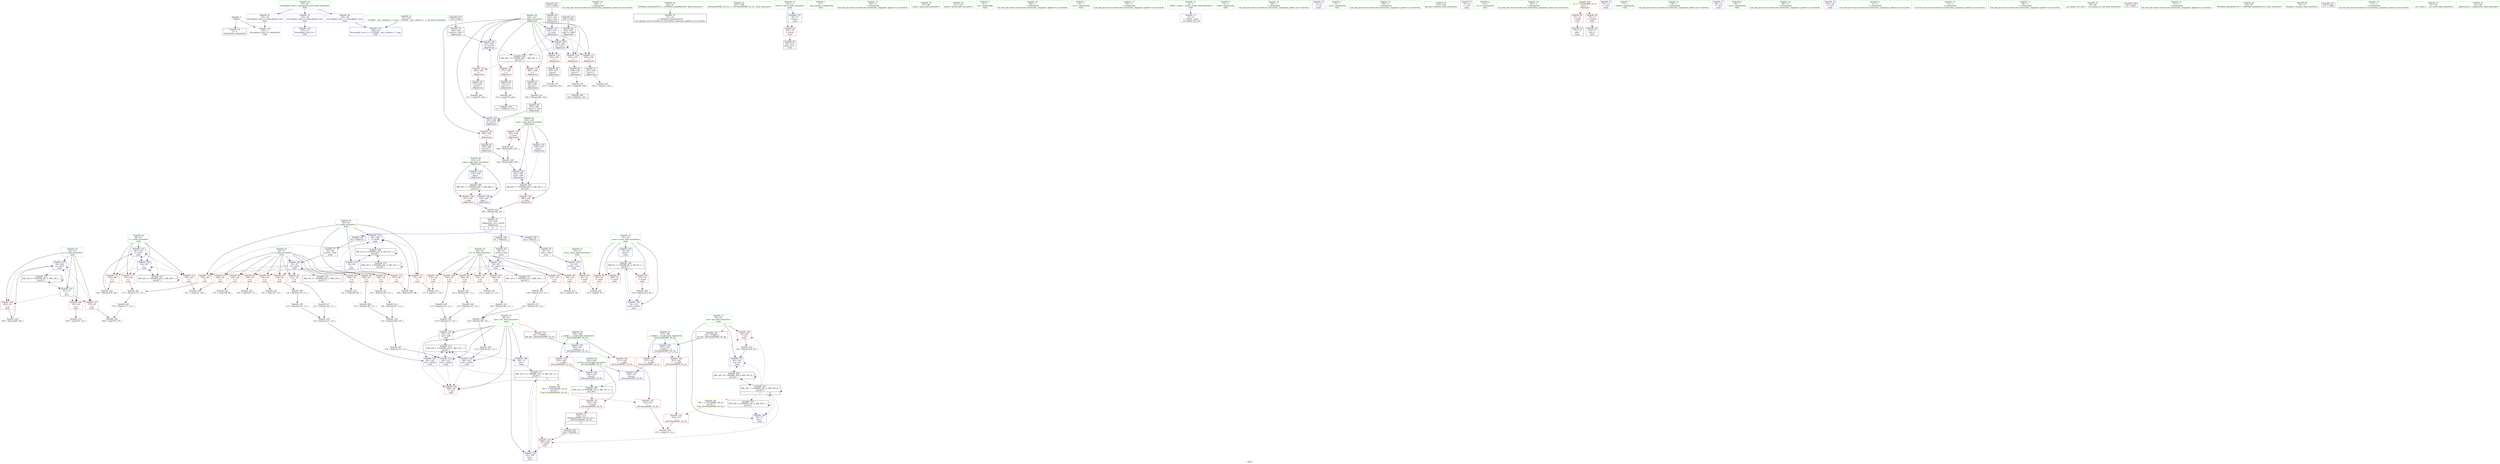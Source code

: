 digraph "SVFG" {
	label="SVFG";

	Node0x556b05687710 [shape=record,color=grey,label="{NodeID: 0\nNullPtr}"];
	Node0x556b05687710 -> Node0x556b056ad5e0[style=solid];
	Node0x556b05687710 -> Node0x556b056b2b70[style=solid];
	Node0x556b056acb30 [shape=record,color=red,label="{NodeID: 97\n166\<--56\n\<--n\nmain\n}"];
	Node0x556b056acb30 -> Node0x556b056bb480[style=solid];
	Node0x556b056aa2c0 [shape=record,color=green,label="{NodeID: 14\n238\<--1\n\<--dummyObj\nCan only get source location for instruction, argument, global var or function.}"];
	Node0x556b056cf040 [shape=record,color=black,label="{NodeID: 277\nMR_14V_12 = PHI(MR_14V_13, MR_14V_11, )\npts\{61 \}\n|{|<s4>8}}"];
	Node0x556b056cf040 -> Node0x556b056ad1b0[style=dashed];
	Node0x556b056cf040 -> Node0x556b056b1b40[style=dashed];
	Node0x556b056cf040 -> Node0x556b056b3a40[style=dashed];
	Node0x556b056cf040 -> Node0x556b056cd740[style=dashed];
	Node0x556b056cf040:s4 -> Node0x556b056d27c0[style=dashed,color=red];
	Node0x556b056ac670 [shape=record,color=red,label="{NodeID: 111\n175\<--66\n\<--i\nmain\n}"];
	Node0x556b056ac670 -> Node0x556b056b7d00[style=solid];
	Node0x556b056ab0c0 [shape=record,color=green,label="{NodeID: 28\n34\<--40\n_ZNSt8ios_base4InitD1Ev\<--_ZNSt8ios_base4InitD1Ev_field_insensitive\n}"];
	Node0x556b056ab0c0 -> Node0x556b056ad6e0[style=solid];
	Node0x556b056b8780 [shape=record,color=grey,label="{NodeID: 208\n150 = Binary(149, 111, )\n}"];
	Node0x556b056b8780 -> Node0x556b056b8a80[style=solid];
	Node0x556b056b2250 [shape=record,color=red,label="{NodeID: 125\n296\<--228\n\<--num\n_Z6getnumv\n}"];
	Node0x556b056b2250 -> Node0x556b056b8f00[style=solid];
	Node0x556b056abce0 [shape=record,color=green,label="{NodeID: 42\n197\<--198\n_ZSt3maxIiERKT_S2_S2_\<--_ZSt3maxIiERKT_S2_S2__field_insensitive\n}"];
	Node0x556b056b9c80 [shape=record,color=grey,label="{NodeID: 222\n141 = Binary(140, 111, )\n}"];
	Node0x556b056b9c80 -> Node0x556b056b9f80[style=solid];
	Node0x556b056b2e10 [shape=record,color=blue,label="{NodeID: 139\n54\<--88\ncases\<--\nmain\n}"];
	Node0x556b056b2e10 -> Node0x556b056cc840[style=dashed];
	Node0x556b056ad980 [shape=record,color=black,label="{NodeID: 56\n85\<--82\nconv\<--call2\nmain\n}"];
	Node0x556b056ad980 -> Node0x556b056b2d40[style=solid];
	Node0x556b056bb180 [shape=record,color=grey,label="{NodeID: 236\n129 = cmp(128, 113, )\n}"];
	Node0x556b056b3970 [shape=record,color=blue,label="{NodeID: 153\n66\<--193\ni\<--inc51\nmain\n}"];
	Node0x556b056b3970 -> Node0x556b056ac5a0[style=dashed];
	Node0x556b056b3970 -> Node0x556b056ac670[style=dashed];
	Node0x556b056b3970 -> Node0x556b056ac740[style=dashed];
	Node0x556b056b3970 -> Node0x556b056b3630[style=dashed];
	Node0x556b056b3970 -> Node0x556b056b3970[style=dashed];
	Node0x556b056b3970 -> Node0x556b056ce640[style=dashed];
	Node0x556b056ae4e0 [shape=record,color=black,label="{NodeID: 70\n293\<--292\nconv18\<--call17\n_Z6getnumv\n}"];
	Node0x556b056ae4e0 -> Node0x556b056b4260[style=solid];
	Node0x556b056e2a00 [shape=record,color=black,label="{NodeID: 333\n262 = PHI()\n}"];
	Node0x556b056e2a00 -> Node0x556b056ae000[style=solid];
	Node0x556b056b44d0 [shape=record,color=blue,label="{NodeID: 167\n303\<--317\nretval\<--\n_ZSt3maxIiERKT_S2_S2_\n}"];
	Node0x556b056b44d0 -> Node0x556b056c9740[style=dashed];
	Node0x556b056af0d0 [shape=record,color=red,label="{NodeID: 84\n219\<--50\n\<--retval\nmain\n}"];
	Node0x556b056af0d0 -> Node0x556b056adbf0[style=solid];
	Node0x556b056981f0 [shape=record,color=green,label="{NodeID: 1\n7\<--1\n__dso_handle\<--dummyObj\nGlob }"];
	Node0x556b056acc00 [shape=record,color=red,label="{NodeID: 98\n103\<--58\n\<--m\nmain\n}"];
	Node0x556b056acc00 -> Node0x556b056baa00[style=solid];
	Node0x556b056aa3c0 [shape=record,color=green,label="{NodeID: 15\n243\<--1\n\<--dummyObj\nCan only get source location for instruction, argument, global var or function.}"];
	Node0x556b056ac740 [shape=record,color=red,label="{NodeID: 112\n192\<--66\n\<--i\nmain\n}"];
	Node0x556b056ac740 -> Node0x556b056b9380[style=solid];
	Node0x556b056ab1c0 [shape=record,color=green,label="{NodeID: 29\n47\<--48\nmain\<--main_field_insensitive\n}"];
	Node0x556b056b8900 [shape=record,color=grey,label="{NodeID: 209\n188 = Binary(187, 88, )\n}"];
	Node0x556b056b8900 -> Node0x556b056b38a0[style=solid];
	Node0x556b056b2320 [shape=record,color=red,label="{NodeID: 126\n297\<--230\n\<--sign\n_Z6getnumv\n}"];
	Node0x556b056b2320 -> Node0x556b056b8f00[style=solid];
	Node0x556b056abde0 [shape=record,color=green,label="{NodeID: 43\n212\<--213\nprintf\<--printf_field_insensitive\n}"];
	Node0x556b056b9e00 [shape=record,color=grey,label="{NodeID: 223\n282 = Binary(281, 243, )\n}"];
	Node0x556b056b9e00 -> Node0x556b056ae340[style=solid];
	Node0x556b056b2ee0 [shape=record,color=blue,label="{NodeID: 140\n56\<--95\nn\<--conv4\nmain\n}"];
	Node0x556b056b2ee0 -> Node0x556b056af4e0[style=dashed];
	Node0x556b056b2ee0 -> Node0x556b056af5b0[style=dashed];
	Node0x556b056b2ee0 -> Node0x556b056af680[style=dashed];
	Node0x556b056b2ee0 -> Node0x556b056af750[style=dashed];
	Node0x556b056b2ee0 -> Node0x556b056af820[style=dashed];
	Node0x556b056b2ee0 -> Node0x556b056af8f0[style=dashed];
	Node0x556b056b2ee0 -> Node0x556b056af9c0[style=dashed];
	Node0x556b056b2ee0 -> Node0x556b056aca60[style=dashed];
	Node0x556b056b2ee0 -> Node0x556b056acb30[style=dashed];
	Node0x556b056b2ee0 -> Node0x556b056ccd40[style=dashed];
	Node0x556b056ada50 [shape=record,color=black,label="{NodeID: 57\n95\<--94\nconv4\<--call3\nmain\n}"];
	Node0x556b056ada50 -> Node0x556b056b2ee0[style=solid];
	Node0x556b056bb300 [shape=record,color=grey,label="{NodeID: 237\n255 = cmp(254, 256, )\n}"];
	Node0x556b056b3a40 [shape=record,color=blue,label="{NodeID: 154\n60\<--199\nans\<--\nmain\n}"];
	Node0x556b056b3a40 -> Node0x556b056cf040[style=dashed];
	Node0x556b056ae5b0 [shape=record,color=black,label="{NodeID: 71\n225\<--298\n_Z6getnumv_ret\<--mul20\n_Z6getnumv\n|{<s0>5|<s1>6|<s2>7}}"];
	Node0x556b056ae5b0:s0 -> Node0x556b056e2520[style=solid,color=blue];
	Node0x556b056ae5b0:s1 -> Node0x556b056e23e0[style=solid,color=blue];
	Node0x556b056ae5b0:s2 -> Node0x556b056e21b0[style=solid,color=blue];
	Node0x556b056b45a0 [shape=record,color=blue,label="{NodeID: 168\n303\<--320\nretval\<--\n_ZSt3maxIiERKT_S2_S2_\n}"];
	Node0x556b056b45a0 -> Node0x556b056c9740[style=dashed];
	Node0x556b056af1a0 [shape=record,color=red,label="{NodeID: 85\n91\<--52\n\<--tests\nmain\n}"];
	Node0x556b056af1a0 -> Node0x556b056bad00[style=solid];
	Node0x556b05698280 [shape=record,color=green,label="{NodeID: 2\n8\<--1\n.str\<--dummyObj\nGlob }"];
	Node0x556b056accd0 [shape=record,color=red,label="{NodeID: 99\n109\<--58\n\<--m\nmain\n}"];
	Node0x556b056accd0 -> Node0x556b056b8000[style=solid];
	Node0x556b056aa4c0 [shape=record,color=green,label="{NodeID: 16\n248\<--1\n\<--dummyObj\nCan only get source location for instruction, argument, global var or function.}"];
	Node0x556b056ac810 [shape=record,color=red,label="{NodeID: 113\n171\<--68\n\<--j\nmain\n}"];
	Node0x556b056ac810 -> Node0x556b056bae80[style=solid];
	Node0x556b056ab2c0 [shape=record,color=green,label="{NodeID: 30\n50\<--51\nretval\<--retval_field_insensitive\nmain\n}"];
	Node0x556b056ab2c0 -> Node0x556b056af0d0[style=solid];
	Node0x556b056ab2c0 -> Node0x556b056b2c70[style=solid];
	Node0x556b056b8a80 [shape=record,color=grey,label="{NodeID: 210\n151 = Binary(148, 150, )\n}"];
	Node0x556b056b8a80 -> Node0x556b056b8600[style=solid];
	Node0x556b056b23f0 [shape=record,color=red,label="{NodeID: 127\n323\<--303\n\<--retval\n_ZSt3maxIiERKT_S2_S2_\n}"];
	Node0x556b056b23f0 -> Node0x556b056ae680[style=solid];
	Node0x556b056abee0 [shape=record,color=green,label="{NodeID: 44\n226\<--227\nc\<--c_field_insensitive\n_Z6getnumv\n}"];
	Node0x556b056abee0 -> Node0x556b056b1bd0[style=solid];
	Node0x556b056abee0 -> Node0x556b056b1ca0[style=solid];
	Node0x556b056abee0 -> Node0x556b056b1d70[style=solid];
	Node0x556b056abee0 -> Node0x556b056b1e40[style=solid];
	Node0x556b056abee0 -> Node0x556b056b1f10[style=solid];
	Node0x556b056abee0 -> Node0x556b056b1fe0[style=solid];
	Node0x556b056abee0 -> Node0x556b056b20b0[style=solid];
	Node0x556b056abee0 -> Node0x556b056b3cb0[style=solid];
	Node0x556b056abee0 -> Node0x556b056b3f20[style=solid];
	Node0x556b056abee0 -> Node0x556b056b40c0[style=solid];
	Node0x556b056abee0 -> Node0x556b056b4260[style=solid];
	Node0x556b056b9f80 [shape=record,color=grey,label="{NodeID: 224\n142 = Binary(139, 141, )\n}"];
	Node0x556b056b9f80 -> Node0x556b056ba100[style=solid];
	Node0x556b056b2fb0 [shape=record,color=blue,label="{NodeID: 141\n58\<--98\nm\<--conv6\nmain\n}"];
	Node0x556b056b2fb0 -> Node0x556b056acc00[style=dashed];
	Node0x556b056b2fb0 -> Node0x556b056accd0[style=dashed];
	Node0x556b056b2fb0 -> Node0x556b056acda0[style=dashed];
	Node0x556b056b2fb0 -> Node0x556b056ace70[style=dashed];
	Node0x556b056b2fb0 -> Node0x556b056acf40[style=dashed];
	Node0x556b056b2fb0 -> Node0x556b056ad010[style=dashed];
	Node0x556b056b2fb0 -> Node0x556b056ad0e0[style=dashed];
	Node0x556b056b2fb0 -> Node0x556b056cd240[style=dashed];
	Node0x556b056adb20 [shape=record,color=black,label="{NodeID: 58\n98\<--97\nconv6\<--call5\nmain\n}"];
	Node0x556b056adb20 -> Node0x556b056b2fb0[style=solid];
	Node0x556b056bb480 [shape=record,color=grey,label="{NodeID: 238\n167 = cmp(165, 166, )\n}"];
	Node0x556b056b3b10 [shape=record,color=blue,label="{NodeID: 155\n62\<--203\na\<--inc55\nmain\n}"];
	Node0x556b056b3b10 -> Node0x556b056ac260[style=dashed];
	Node0x556b056b3b10 -> Node0x556b056ac330[style=dashed];
	Node0x556b056b3b10 -> Node0x556b056ac400[style=dashed];
	Node0x556b056b3b10 -> Node0x556b056b3b10[style=dashed];
	Node0x556b056b3b10 -> Node0x556b056cdc40[style=dashed];
	Node0x556b056ae680 [shape=record,color=black,label="{NodeID: 72\n300\<--323\n_ZSt3maxIiERKT_S2_S2__ret\<--\n_ZSt3maxIiERKT_S2_S2_\n|{<s0>8}}"];
	Node0x556b056ae680:s0 -> Node0x556b056e2650[style=solid,color=blue];
	Node0x556b056af270 [shape=record,color=red,label="{NodeID: 86\n90\<--54\n\<--cases\nmain\n}"];
	Node0x556b056af270 -> Node0x556b056bad00[style=solid];
	Node0x556b05698310 [shape=record,color=green,label="{NodeID: 3\n10\<--1\n.str.1\<--dummyObj\nGlob }"];
	Node0x556b056cb940 [shape=record,color=black,label="{NodeID: 266\nMR_28V_3 = PHI(MR_28V_5, MR_28V_2, )\npts\{231 \}\n}"];
	Node0x556b056cb940 -> Node0x556b056b2320[style=dashed];
	Node0x556b056cb940 -> Node0x556b056b3e50[style=dashed];
	Node0x556b056cb940 -> Node0x556b056cb940[style=dashed];
	Node0x556b056acda0 [shape=record,color=red,label="{NodeID: 100\n114\<--58\n\<--m\nmain\n}"];
	Node0x556b056acda0 -> Node0x556b056b9980[style=solid];
	Node0x556b056aa5c0 [shape=record,color=green,label="{NodeID: 17\n251\<--1\n\<--dummyObj\nCan only get source location for instruction, argument, global var or function.}"];
	Node0x556b056ac8e0 [shape=record,color=red,label="{NodeID: 114\n176\<--68\n\<--j\nmain\n}"];
	Node0x556b056ac8e0 -> Node0x556b056b7d00[style=solid];
	Node0x556b056ab390 [shape=record,color=green,label="{NodeID: 31\n52\<--53\ntests\<--tests_field_insensitive\nmain\n}"];
	Node0x556b056ab390 -> Node0x556b056af1a0[style=solid];
	Node0x556b056ab390 -> Node0x556b056b2d40[style=solid];
	Node0x556b056b8c00 [shape=record,color=grey,label="{NodeID: 211\n147 = Binary(146, 111, )\n}"];
	Node0x556b056b8c00 -> Node0x556b056b8d80[style=solid];
	Node0x556b056b24c0 [shape=record,color=red,label="{NodeID: 128\n311\<--305\n\<--__a.addr\n_ZSt3maxIiERKT_S2_S2_\n}"];
	Node0x556b056b24c0 -> Node0x556b056b2800[style=solid];
	Node0x556b056abfb0 [shape=record,color=green,label="{NodeID: 45\n228\<--229\nnum\<--num_field_insensitive\n_Z6getnumv\n}"];
	Node0x556b056abfb0 -> Node0x556b056b2180[style=solid];
	Node0x556b056abfb0 -> Node0x556b056b2250[style=solid];
	Node0x556b056abfb0 -> Node0x556b056b3ff0[style=solid];
	Node0x556b056abfb0 -> Node0x556b056b4190[style=solid];
	Node0x556b056ba100 [shape=record,color=grey,label="{NodeID: 225\n143 = Binary(142, 113, )\n}"];
	Node0x556b056ba100 -> Node0x556b056b3220[style=solid];
	Node0x556b056b3080 [shape=record,color=blue,label="{NodeID: 142\n60\<--116\nans\<--add\nmain\n}"];
	Node0x556b056b3080 -> Node0x556b056ad1b0[style=dashed];
	Node0x556b056b3080 -> Node0x556b056cd740[style=dashed];
	Node0x556b056adbf0 [shape=record,color=black,label="{NodeID: 59\n49\<--219\nmain_ret\<--\nmain\n}"];
	Node0x556b056bb600 [shape=record,color=grey,label="{NodeID: 239\n247 = cmp(246, 248, )\n}"];
	Node0x556b056bb600 -> Node0x556b053debb0[style=solid];
	Node0x556b056b3be0 [shape=record,color=blue,label="{NodeID: 156\n54\<--216\ncases\<--inc61\nmain\n}"];
	Node0x556b056b3be0 -> Node0x556b056cc840[style=dashed];
	Node0x556b056ae750 [shape=record,color=purple,label="{NodeID: 73\n31\<--4\n\<--_ZStL8__ioinit\n__cxx_global_var_init\n}"];
	Node0x556b056af340 [shape=record,color=red,label="{NodeID: 87\n208\<--54\n\<--cases\nmain\n}"];
	Node0x556b056983a0 [shape=record,color=green,label="{NodeID: 4\n12\<--1\nstdin\<--dummyObj\nGlob }"];
	Node0x556b056ace70 [shape=record,color=red,label="{NodeID: 101\n131\<--58\n\<--m\nmain\n}"];
	Node0x556b056ace70 -> Node0x556b056bb780[style=solid];
	Node0x556b056aa6c0 [shape=record,color=green,label="{NodeID: 18\n256\<--1\n\<--dummyObj\nCan only get source location for instruction, argument, global var or function.}"];
	Node0x556b053debb0 [shape=record,color=black,label="{NodeID: 198\n250 = PHI(251, 247, )\n}"];
	Node0x556b056b1ab0 [shape=record,color=red,label="{NodeID: 115\n187\<--68\n\<--j\nmain\n}"];
	Node0x556b056b1ab0 -> Node0x556b056b8900[style=solid];
	Node0x556b056ab460 [shape=record,color=green,label="{NodeID: 32\n54\<--55\ncases\<--cases_field_insensitive\nmain\n}"];
	Node0x556b056ab460 -> Node0x556b056af270[style=solid];
	Node0x556b056ab460 -> Node0x556b056af340[style=solid];
	Node0x556b056ab460 -> Node0x556b056af410[style=solid];
	Node0x556b056ab460 -> Node0x556b056b2e10[style=solid];
	Node0x556b056ab460 -> Node0x556b056b3be0[style=solid];
	Node0x556b056b8d80 [shape=record,color=grey,label="{NodeID: 212\n148 = Binary(147, 113, )\n}"];
	Node0x556b056b8d80 -> Node0x556b056b8a80[style=solid];
	Node0x556b056b2590 [shape=record,color=red,label="{NodeID: 129\n320\<--305\n\<--__a.addr\n_ZSt3maxIiERKT_S2_S2_\n}"];
	Node0x556b056b2590 -> Node0x556b056b45a0[style=solid];
	Node0x556b056ac080 [shape=record,color=green,label="{NodeID: 46\n230\<--231\nsign\<--sign_field_insensitive\n_Z6getnumv\n}"];
	Node0x556b056ac080 -> Node0x556b056b2320[style=solid];
	Node0x556b056ac080 -> Node0x556b056b3d80[style=solid];
	Node0x556b056ac080 -> Node0x556b056b3e50[style=solid];
	Node0x556b056ba280 [shape=record,color=grey,label="{NodeID: 226\n203 = Binary(202, 88, )\n}"];
	Node0x556b056ba280 -> Node0x556b056b3b10[style=solid];
	Node0x556b056b3150 [shape=record,color=blue,label="{NodeID: 143\n60\<--124\nans\<--add14\nmain\n}"];
	Node0x556b056b3150 -> Node0x556b056ad1b0[style=dashed];
	Node0x556b056b3150 -> Node0x556b056cd740[style=dashed];
	Node0x556b056adcc0 [shape=record,color=black,label="{NodeID: 60\n235\<--232\nconv\<--call\n_Z6getnumv\n}"];
	Node0x556b056adcc0 -> Node0x556b056b3cb0[style=solid];
	Node0x556b056e14c0 [shape=record,color=black,label="{NodeID: 323\n292 = PHI()\n}"];
	Node0x556b056e14c0 -> Node0x556b056ae4e0[style=solid];
	Node0x556b056bb780 [shape=record,color=grey,label="{NodeID: 240\n132 = cmp(131, 113, )\n}"];
	Node0x556b056b3cb0 [shape=record,color=blue,label="{NodeID: 157\n226\<--235\nc\<--conv\n_Z6getnumv\n}"];
	Node0x556b056b3cb0 -> Node0x556b056b1bd0[style=dashed];
	Node0x556b056b3cb0 -> Node0x556b056b1ca0[style=dashed];
	Node0x556b056b3cb0 -> Node0x556b056b1d70[style=dashed];
	Node0x556b056b3cb0 -> Node0x556b056b3f20[style=dashed];
	Node0x556b056b3cb0 -> Node0x556b056ca950[style=dashed];
	Node0x556b056ae820 [shape=record,color=purple,label="{NodeID: 74\n73\<--8\n\<--.str\nmain\n}"];
	Node0x556b056af410 [shape=record,color=red,label="{NodeID: 88\n215\<--54\n\<--cases\nmain\n}"];
	Node0x556b056af410 -> Node0x556b056b7b80[style=solid];
	Node0x556b056987d0 [shape=record,color=green,label="{NodeID: 5\n13\<--1\n.str.2\<--dummyObj\nGlob }"];
	Node0x556b056cc340 [shape=record,color=black,label="{NodeID: 268\nMR_18V_10 = PHI(MR_18V_9, MR_18V_8, )\npts\{65 \}\n}"];
	Node0x556b056cc340 -> Node0x556b056ac4d0[style=dashed];
	Node0x556b056cc340 -> Node0x556b056b37d0[style=dashed];
	Node0x556b056cc340 -> Node0x556b056c5640[style=dashed];
	Node0x556b056cc340 -> Node0x556b056cc340[style=dashed];
	Node0x556b056acf40 [shape=record,color=red,label="{NodeID: 102\n137\<--58\n\<--m\nmain\n}"];
	Node0x556b056acf40 -> Node0x556b056b9080[style=solid];
	Node0x556b056aa7c0 [shape=record,color=green,label="{NodeID: 19\n259\<--1\n\<--dummyObj\nCan only get source location for instruction, argument, global var or function.}"];
	Node0x556b056b0940 [shape=record,color=black,label="{NodeID: 199\n277 = PHI(278, 275, )\n}"];
	Node0x556b056b1b40 [shape=record,color=red,label="{NodeID: 116\n199\<--196\n\<--call53\nmain\n}"];
	Node0x556b056b1b40 -> Node0x556b056b3a40[style=solid];
	Node0x556b056ab530 [shape=record,color=green,label="{NodeID: 33\n56\<--57\nn\<--n_field_insensitive\nmain\n}"];
	Node0x556b056ab530 -> Node0x556b056af4e0[style=solid];
	Node0x556b056ab530 -> Node0x556b056af5b0[style=solid];
	Node0x556b056ab530 -> Node0x556b056af680[style=solid];
	Node0x556b056ab530 -> Node0x556b056af750[style=solid];
	Node0x556b056ab530 -> Node0x556b056af820[style=solid];
	Node0x556b056ab530 -> Node0x556b056af8f0[style=solid];
	Node0x556b056ab530 -> Node0x556b056af9c0[style=solid];
	Node0x556b056ab530 -> Node0x556b056aca60[style=solid];
	Node0x556b056ab530 -> Node0x556b056acb30[style=solid];
	Node0x556b056ab530 -> Node0x556b056b2ee0[style=solid];
	Node0x556b056b8f00 [shape=record,color=grey,label="{NodeID: 213\n298 = Binary(296, 297, )\n}"];
	Node0x556b056b8f00 -> Node0x556b056ae5b0[style=solid];
	Node0x556b056b2660 [shape=record,color=red,label="{NodeID: 130\n313\<--307\n\<--__b.addr\n_ZSt3maxIiERKT_S2_S2_\n}"];
	Node0x556b056b2660 -> Node0x556b056b28d0[style=solid];
	Node0x556b056ac150 [shape=record,color=green,label="{NodeID: 47\n233\<--234\ngetchar\<--getchar_field_insensitive\n}"];
	Node0x556b056ba400 [shape=record,color=grey,label="{NodeID: 227\n286 = Binary(285, 287, )\n}"];
	Node0x556b056ba400 -> Node0x556b056ba580[style=solid];
	Node0x556b056b3220 [shape=record,color=blue,label="{NodeID: 144\n60\<--143\nans\<--mul26\nmain\n}"];
	Node0x556b056b3220 -> Node0x556b056ad1b0[style=dashed];
	Node0x556b056b3220 -> Node0x556b056cd740[style=dashed];
	Node0x556b056add90 [shape=record,color=black,label="{NodeID: 61\n241\<--240\nconv1\<--\n_Z6getnumv\n}"];
	Node0x556b056add90 -> Node0x556b056ba700[style=solid];
	Node0x556b056e1620 [shape=record,color=black,label="{NodeID: 324\n301 = PHI(60, )\n0th arg _ZSt3maxIiERKT_S2_S2_ }"];
	Node0x556b056e1620 -> Node0x556b056b4330[style=solid];
	Node0x556b056bb900 [shape=record,color=grey,label="{NodeID: 241\n135 = cmp(134, 113, )\n}"];
	Node0x556b056b3d80 [shape=record,color=blue,label="{NodeID: 158\n230\<--238\nsign\<--\n_Z6getnumv\n}"];
	Node0x556b056b3d80 -> Node0x556b056cb940[style=dashed];
	Node0x556b056ae8f0 [shape=record,color=purple,label="{NodeID: 75\n74\<--10\n\<--.str.1\nmain\n}"];
	Node0x556b056af4e0 [shape=record,color=red,label="{NodeID: 89\n100\<--56\n\<--n\nmain\n}"];
	Node0x556b056af4e0 -> Node0x556b056bab80[style=solid];
	Node0x556b05698860 [shape=record,color=green,label="{NodeID: 6\n15\<--1\n.str.3\<--dummyObj\nGlob }"];
	Node0x556b056cc840 [shape=record,color=black,label="{NodeID: 269\nMR_8V_3 = PHI(MR_8V_4, MR_8V_2, )\npts\{55 \}\n}"];
	Node0x556b056cc840 -> Node0x556b056af270[style=dashed];
	Node0x556b056cc840 -> Node0x556b056af340[style=dashed];
	Node0x556b056cc840 -> Node0x556b056af410[style=dashed];
	Node0x556b056cc840 -> Node0x556b056b3be0[style=dashed];
	Node0x556b056ad010 [shape=record,color=red,label="{NodeID: 103\n140\<--58\n\<--m\nmain\n}"];
	Node0x556b056ad010 -> Node0x556b056b9c80[style=solid];
	Node0x556b056aa8c0 [shape=record,color=green,label="{NodeID: 20\n267\<--1\n\<--dummyObj\nCan only get source location for instruction, argument, global var or function.}"];
	Node0x556b056d0e40 [shape=record,color=yellow,style=double,label="{NodeID: 283\n2V_1 = ENCHI(MR_2V_0)\npts\{1 \}\nFun[main]}"];
	Node0x556b056d0e40 -> Node0x556b056aef30[style=dashed];
	Node0x556b056d0e40 -> Node0x556b056af000[style=dashed];
	Node0x556b056b7b80 [shape=record,color=grey,label="{NodeID: 200\n216 = Binary(215, 88, )\n}"];
	Node0x556b056b7b80 -> Node0x556b056b3be0[style=solid];
	Node0x556b056b1bd0 [shape=record,color=red,label="{NodeID: 117\n240\<--226\n\<--c\n_Z6getnumv\n}"];
	Node0x556b056b1bd0 -> Node0x556b056add90[style=solid];
	Node0x556b056ab600 [shape=record,color=green,label="{NodeID: 34\n58\<--59\nm\<--m_field_insensitive\nmain\n}"];
	Node0x556b056ab600 -> Node0x556b056acc00[style=solid];
	Node0x556b056ab600 -> Node0x556b056accd0[style=solid];
	Node0x556b056ab600 -> Node0x556b056acda0[style=solid];
	Node0x556b056ab600 -> Node0x556b056ace70[style=solid];
	Node0x556b056ab600 -> Node0x556b056acf40[style=solid];
	Node0x556b056ab600 -> Node0x556b056ad010[style=solid];
	Node0x556b056ab600 -> Node0x556b056ad0e0[style=solid];
	Node0x556b056ab600 -> Node0x556b056b2fb0[style=solid];
	Node0x556b056d24f0 [shape=record,color=yellow,style=double,label="{NodeID: 297\n18V_1 = ENCHI(MR_18V_0)\npts\{65 \}\nFun[_ZSt3maxIiERKT_S2_S2_]}"];
	Node0x556b056d24f0 -> Node0x556b056b28d0[style=dashed];
	Node0x556b056b9080 [shape=record,color=grey,label="{NodeID: 214\n138 = Binary(137, 111, )\n}"];
	Node0x556b056b9080 -> Node0x556b056b9200[style=solid];
	Node0x556b056b2730 [shape=record,color=red,label="{NodeID: 131\n317\<--307\n\<--__b.addr\n_ZSt3maxIiERKT_S2_S2_\n}"];
	Node0x556b056b2730 -> Node0x556b056b44d0[style=solid];
	Node0x556b056ad270 [shape=record,color=green,label="{NodeID: 48\n303\<--304\nretval\<--retval_field_insensitive\n_ZSt3maxIiERKT_S2_S2_\n}"];
	Node0x556b056ad270 -> Node0x556b056b23f0[style=solid];
	Node0x556b056ad270 -> Node0x556b056b44d0[style=solid];
	Node0x556b056ad270 -> Node0x556b056b45a0[style=solid];
	Node0x556b056ba580 [shape=record,color=grey,label="{NodeID: 228\n290 = Binary(286, 289, )\n}"];
	Node0x556b056ba580 -> Node0x556b056b4190[style=solid];
	Node0x556b056b32f0 [shape=record,color=blue,label="{NodeID: 145\n60\<--152\nans\<--mul32\nmain\n}"];
	Node0x556b056b32f0 -> Node0x556b056ad1b0[style=dashed];
	Node0x556b056b32f0 -> Node0x556b056cd740[style=dashed];
	Node0x556b056ade60 [shape=record,color=black,label="{NodeID: 62\n246\<--245\nconv2\<--\n_Z6getnumv\n}"];
	Node0x556b056ade60 -> Node0x556b056bb600[style=solid];
	Node0x556b056e17b0 [shape=record,color=black,label="{NodeID: 325\n302 = PHI(64, )\n1st arg _ZSt3maxIiERKT_S2_S2_ }"];
	Node0x556b056e17b0 -> Node0x556b056b4400[style=solid];
	Node0x556b056bba80 [shape=record,color=grey,label="{NodeID: 242\n180 = cmp(178, 179, )\n}"];
	Node0x556b056b3e50 [shape=record,color=blue,label="{NodeID: 159\n230\<--259\nsign\<--\n_Z6getnumv\n}"];
	Node0x556b056b3e50 -> Node0x556b056cb940[style=dashed];
	Node0x556b056ae9c0 [shape=record,color=purple,label="{NodeID: 76\n79\<--13\n\<--.str.2\nmain\n}"];
	Node0x556b056af5b0 [shape=record,color=red,label="{NodeID: 90\n106\<--56\n\<--n\nmain\n}"];
	Node0x556b056af5b0 -> Node0x556b056bbc00[style=solid];
	Node0x556b056988f0 [shape=record,color=green,label="{NodeID: 7\n17\<--1\nstdout\<--dummyObj\nGlob }"];
	Node0x556b056ccd40 [shape=record,color=black,label="{NodeID: 270\nMR_10V_2 = PHI(MR_10V_3, MR_10V_1, )\npts\{57 \}\n}"];
	Node0x556b056ccd40 -> Node0x556b056b2ee0[style=dashed];
	Node0x556b056ad0e0 [shape=record,color=red,label="{NodeID: 104\n172\<--58\n\<--m\nmain\n}"];
	Node0x556b056ad0e0 -> Node0x556b056bae80[style=solid];
	Node0x556b056aa9c0 [shape=record,color=green,label="{NodeID: 21\n278\<--1\n\<--dummyObj\nCan only get source location for instruction, argument, global var or function.}"];
	Node0x556b056b7d00 [shape=record,color=grey,label="{NodeID: 201\n177 = Binary(175, 176, )\n}"];
	Node0x556b056b7d00 -> Node0x556b056b7e80[style=solid];
	Node0x556b056b1ca0 [shape=record,color=red,label="{NodeID: 118\n245\<--226\n\<--c\n_Z6getnumv\n}"];
	Node0x556b056b1ca0 -> Node0x556b056ade60[style=solid];
	Node0x556b056ab6d0 [shape=record,color=green,label="{NodeID: 35\n60\<--61\nans\<--ans_field_insensitive\nmain\n|{|<s7>8}}"];
	Node0x556b056ab6d0 -> Node0x556b056ad1b0[style=solid];
	Node0x556b056ab6d0 -> Node0x556b056b3080[style=solid];
	Node0x556b056ab6d0 -> Node0x556b056b3150[style=solid];
	Node0x556b056ab6d0 -> Node0x556b056b3220[style=solid];
	Node0x556b056ab6d0 -> Node0x556b056b32f0[style=solid];
	Node0x556b056ab6d0 -> Node0x556b056b33c0[style=solid];
	Node0x556b056ab6d0 -> Node0x556b056b3a40[style=solid];
	Node0x556b056ab6d0:s7 -> Node0x556b056e1620[style=solid,color=red];
	Node0x556b056b9200 [shape=record,color=grey,label="{NodeID: 215\n139 = Binary(138, 113, )\n}"];
	Node0x556b056b9200 -> Node0x556b056b9f80[style=solid];
	Node0x556b056b2800 [shape=record,color=red,label="{NodeID: 132\n312\<--311\n\<--\n_ZSt3maxIiERKT_S2_S2_\n}"];
	Node0x556b056b2800 -> Node0x556b056ba880[style=solid];
	Node0x556b056ad340 [shape=record,color=green,label="{NodeID: 49\n305\<--306\n__a.addr\<--__a.addr_field_insensitive\n_ZSt3maxIiERKT_S2_S2_\n}"];
	Node0x556b056ad340 -> Node0x556b056b24c0[style=solid];
	Node0x556b056ad340 -> Node0x556b056b2590[style=solid];
	Node0x556b056ad340 -> Node0x556b056b4330[style=solid];
	Node0x556b056ba700 [shape=record,color=grey,label="{NodeID: 229\n242 = cmp(241, 243, )\n}"];
	Node0x556b056b33c0 [shape=record,color=blue,label="{NodeID: 146\n60\<--71\nans\<--\nmain\n}"];
	Node0x556b056b33c0 -> Node0x556b056cf040[style=dashed];
	Node0x556b056adf30 [shape=record,color=black,label="{NodeID: 63\n254\<--253\nconv4\<--\n_Z6getnumv\n}"];
	Node0x556b056adf30 -> Node0x556b056bb300[style=solid];
	Node0x556b056e21b0 [shape=record,color=black,label="{NodeID: 326\n97 = PHI(225, )\n}"];
	Node0x556b056e21b0 -> Node0x556b056adb20[style=solid];
	Node0x556b056bbc00 [shape=record,color=grey,label="{NodeID: 243\n107 = cmp(106, 88, )\n}"];
	Node0x556b056b3f20 [shape=record,color=blue,label="{NodeID: 160\n226\<--263\nc\<--conv7\n_Z6getnumv\n}"];
	Node0x556b056b3f20 -> Node0x556b056b1bd0[style=dashed];
	Node0x556b056b3f20 -> Node0x556b056b1ca0[style=dashed];
	Node0x556b056b3f20 -> Node0x556b056b1d70[style=dashed];
	Node0x556b056b3f20 -> Node0x556b056b3f20[style=dashed];
	Node0x556b056b3f20 -> Node0x556b056ca950[style=dashed];
	Node0x556b056aea90 [shape=record,color=purple,label="{NodeID: 77\n80\<--15\n\<--.str.3\nmain\n}"];
	Node0x556b056af680 [shape=record,color=red,label="{NodeID: 91\n119\<--56\n\<--n\nmain\n}"];
	Node0x556b056af680 -> Node0x556b056b8480[style=solid];
	Node0x556b05698980 [shape=record,color=green,label="{NodeID: 8\n18\<--1\n.str.4\<--dummyObj\nGlob }"];
	Node0x556b056cd240 [shape=record,color=black,label="{NodeID: 271\nMR_12V_2 = PHI(MR_12V_3, MR_12V_1, )\npts\{59 \}\n}"];
	Node0x556b056cd240 -> Node0x556b056b2fb0[style=dashed];
	Node0x556b056ad1b0 [shape=record,color=red,label="{NodeID: 105\n209\<--60\n\<--ans\nmain\n}"];
	Node0x556b056aaac0 [shape=record,color=green,label="{NodeID: 22\n287\<--1\n\<--dummyObj\nCan only get source location for instruction, argument, global var or function.}"];
	Node0x556b056b7e80 [shape=record,color=grey,label="{NodeID: 202\n178 = Binary(177, 111, )\n}"];
	Node0x556b056b7e80 -> Node0x556b056bba80[style=solid];
	Node0x556b056b1d70 [shape=record,color=red,label="{NodeID: 119\n253\<--226\n\<--c\n_Z6getnumv\n}"];
	Node0x556b056b1d70 -> Node0x556b056adf30[style=solid];
	Node0x556b056ab7a0 [shape=record,color=green,label="{NodeID: 36\n62\<--63\na\<--a_field_insensitive\nmain\n}"];
	Node0x556b056ab7a0 -> Node0x556b056ac260[style=solid];
	Node0x556b056ab7a0 -> Node0x556b056ac330[style=solid];
	Node0x556b056ab7a0 -> Node0x556b056ac400[style=solid];
	Node0x556b056ab7a0 -> Node0x556b056b3490[style=solid];
	Node0x556b056ab7a0 -> Node0x556b056b3b10[style=solid];
	Node0x556b056b9380 [shape=record,color=grey,label="{NodeID: 216\n193 = Binary(192, 88, )\n}"];
	Node0x556b056b9380 -> Node0x556b056b3970[style=solid];
	Node0x556b056b28d0 [shape=record,color=red,label="{NodeID: 133\n314\<--313\n\<--\n_ZSt3maxIiERKT_S2_S2_\n}"];
	Node0x556b056b28d0 -> Node0x556b056ba880[style=solid];
	Node0x556b056ad410 [shape=record,color=green,label="{NodeID: 50\n307\<--308\n__b.addr\<--__b.addr_field_insensitive\n_ZSt3maxIiERKT_S2_S2_\n}"];
	Node0x556b056ad410 -> Node0x556b056b2660[style=solid];
	Node0x556b056ad410 -> Node0x556b056b2730[style=solid];
	Node0x556b056ad410 -> Node0x556b056b4400[style=solid];
	Node0x556b056ba880 [shape=record,color=grey,label="{NodeID: 230\n315 = cmp(312, 314, )\n}"];
	Node0x556b056b3490 [shape=record,color=blue,label="{NodeID: 147\n62\<--71\na\<--\nmain\n}"];
	Node0x556b056b3490 -> Node0x556b056ac260[style=dashed];
	Node0x556b056b3490 -> Node0x556b056ac330[style=dashed];
	Node0x556b056b3490 -> Node0x556b056ac400[style=dashed];
	Node0x556b056b3490 -> Node0x556b056b3b10[style=dashed];
	Node0x556b056b3490 -> Node0x556b056cdc40[style=dashed];
	Node0x556b056ae000 [shape=record,color=black,label="{NodeID: 64\n263\<--262\nconv7\<--call6\n_Z6getnumv\n}"];
	Node0x556b056ae000 -> Node0x556b056b3f20[style=solid];
	Node0x556b056e23e0 [shape=record,color=black,label="{NodeID: 327\n94 = PHI(225, )\n}"];
	Node0x556b056e23e0 -> Node0x556b056ada50[style=solid];
	Node0x556b056bbd80 [shape=record,color=grey,label="{NodeID: 244\n271 = cmp(270, 243, )\n}"];
	Node0x556b056b3ff0 [shape=record,color=blue,label="{NodeID: 161\n228\<--267\nnum\<--\n_Z6getnumv\n}"];
	Node0x556b056b3ff0 -> Node0x556b056c9c40[style=dashed];
	Node0x556b056aeb60 [shape=record,color=purple,label="{NodeID: 78\n210\<--18\n\<--.str.4\nmain\n}"];
	Node0x556b056af750 [shape=record,color=red,label="{NodeID: 92\n122\<--56\n\<--n\nmain\n}"];
	Node0x556b056af750 -> Node0x556b056b9500[style=solid];
	Node0x556b05698a10 [shape=record,color=green,label="{NodeID: 9\n21\<--1\n\<--dummyObj\nCan only get source location for instruction, argument, global var or function.}"];
	Node0x556b056cd740 [shape=record,color=black,label="{NodeID: 272\nMR_14V_2 = PHI(MR_14V_6, MR_14V_1, )\npts\{61 \}\n}"];
	Node0x556b056cd740 -> Node0x556b056b3080[style=dashed];
	Node0x556b056cd740 -> Node0x556b056b3150[style=dashed];
	Node0x556b056cd740 -> Node0x556b056b3220[style=dashed];
	Node0x556b056cd740 -> Node0x556b056b32f0[style=dashed];
	Node0x556b056cd740 -> Node0x556b056b33c0[style=dashed];
	Node0x556b056ac260 [shape=record,color=red,label="{NodeID: 106\n159\<--62\n\<--a\nmain\n}"];
	Node0x556b056ac260 -> Node0x556b056bb000[style=solid];
	Node0x556b056aabc0 [shape=record,color=green,label="{NodeID: 23\n4\<--6\n_ZStL8__ioinit\<--_ZStL8__ioinit_field_insensitive\nGlob }"];
	Node0x556b056aabc0 -> Node0x556b056ae750[style=solid];
	Node0x556b056b8000 [shape=record,color=grey,label="{NodeID: 203\n110 = Binary(109, 111, )\n}"];
	Node0x556b056b8000 -> Node0x556b056b8180[style=solid];
	Node0x556b056b1e40 [shape=record,color=red,label="{NodeID: 120\n269\<--226\n\<--c\n_Z6getnumv\n}"];
	Node0x556b056b1e40 -> Node0x556b056ae0d0[style=solid];
	Node0x556b056ab870 [shape=record,color=green,label="{NodeID: 37\n64\<--65\nmx\<--mx_field_insensitive\nmain\n|{|<s3>8}}"];
	Node0x556b056ab870 -> Node0x556b056ac4d0[style=solid];
	Node0x556b056ab870 -> Node0x556b056b3560[style=solid];
	Node0x556b056ab870 -> Node0x556b056b37d0[style=solid];
	Node0x556b056ab870:s3 -> Node0x556b056e17b0[style=solid,color=red];
	Node0x556b056d27c0 [shape=record,color=yellow,style=double,label="{NodeID: 300\n14V_1 = ENCHI(MR_14V_0)\npts\{61 \}\nFun[_ZSt3maxIiERKT_S2_S2_]}"];
	Node0x556b056d27c0 -> Node0x556b056b2800[style=dashed];
	Node0x556b056b9500 [shape=record,color=grey,label="{NodeID: 217\n123 = Binary(122, 111, )\n}"];
	Node0x556b056b9500 -> Node0x556b056b9680[style=solid];
	Node0x556b056b29a0 [shape=record,color=blue,label="{NodeID: 134\n333\<--21\nllvm.global_ctors_0\<--\nGlob }"];
	Node0x556b056ad4e0 [shape=record,color=green,label="{NodeID: 51\n22\<--329\n_GLOBAL__sub_I_Jhamra_1_1.cpp\<--_GLOBAL__sub_I_Jhamra_1_1.cpp_field_insensitive\n}"];
	Node0x556b056ad4e0 -> Node0x556b056b2a70[style=solid];
	Node0x556b056baa00 [shape=record,color=grey,label="{NodeID: 231\n104 = cmp(103, 88, )\n}"];
	Node0x556b056b3560 [shape=record,color=blue,label="{NodeID: 148\n64\<--71\nmx\<--\nmain\n}"];
	Node0x556b056b3560 -> Node0x556b056c5640[style=dashed];
	Node0x556b056ae0d0 [shape=record,color=black,label="{NodeID: 65\n270\<--269\nconv9\<--\n_Z6getnumv\n}"];
	Node0x556b056ae0d0 -> Node0x556b056bbd80[style=solid];
	Node0x556b056e2520 [shape=record,color=black,label="{NodeID: 328\n82 = PHI(225, )\n}"];
	Node0x556b056e2520 -> Node0x556b056ad980[style=solid];
	Node0x556b056b0ae0 [shape=record,color=grey,label="{NodeID: 245\n275 = cmp(274, 248, )\n}"];
	Node0x556b056b0ae0 -> Node0x556b056b0940[style=solid];
	Node0x556b056b40c0 [shape=record,color=blue,label="{NodeID: 162\n226\<--283\nc\<--conv15\n_Z6getnumv\n}"];
	Node0x556b056b40c0 -> Node0x556b056b20b0[style=dashed];
	Node0x556b056b40c0 -> Node0x556b056b4260[style=dashed];
	Node0x556b056aec30 [shape=record,color=purple,label="{NodeID: 79\n333\<--20\nllvm.global_ctors_0\<--llvm.global_ctors\nGlob }"];
	Node0x556b056aec30 -> Node0x556b056b29a0[style=solid];
	Node0x556b056af820 [shape=record,color=red,label="{NodeID: 93\n128\<--56\n\<--n\nmain\n}"];
	Node0x556b056af820 -> Node0x556b056bb180[style=solid];
	Node0x556b056a9fe0 [shape=record,color=green,label="{NodeID: 10\n71\<--1\n\<--dummyObj\nCan only get source location for instruction, argument, global var or function.}"];
	Node0x556b056cdc40 [shape=record,color=black,label="{NodeID: 273\nMR_16V_2 = PHI(MR_16V_3, MR_16V_1, )\npts\{63 \}\n}"];
	Node0x556b056cdc40 -> Node0x556b056b3490[style=dashed];
	Node0x556b056cdc40 -> Node0x556b056cdc40[style=dashed];
	Node0x556b056ac330 [shape=record,color=red,label="{NodeID: 107\n179\<--62\n\<--a\nmain\n}"];
	Node0x556b056ac330 -> Node0x556b056bba80[style=solid];
	Node0x556b056aacc0 [shape=record,color=green,label="{NodeID: 24\n20\<--24\nllvm.global_ctors\<--llvm.global_ctors_field_insensitive\nGlob }"];
	Node0x556b056aacc0 -> Node0x556b056aec30[style=solid];
	Node0x556b056aacc0 -> Node0x556b056aed30[style=solid];
	Node0x556b056aacc0 -> Node0x556b056aee30[style=solid];
	Node0x556b056b8180 [shape=record,color=grey,label="{NodeID: 204\n112 = Binary(110, 113, )\n}"];
	Node0x556b056b8180 -> Node0x556b056b9b00[style=solid];
	Node0x556b056b1f10 [shape=record,color=red,label="{NodeID: 121\n273\<--226\n\<--c\n_Z6getnumv\n}"];
	Node0x556b056b1f10 -> Node0x556b056ae1a0[style=solid];
	Node0x556b056ab940 [shape=record,color=green,label="{NodeID: 38\n66\<--67\ni\<--i_field_insensitive\nmain\n}"];
	Node0x556b056ab940 -> Node0x556b056ac5a0[style=solid];
	Node0x556b056ab940 -> Node0x556b056ac670[style=solid];
	Node0x556b056ab940 -> Node0x556b056ac740[style=solid];
	Node0x556b056ab940 -> Node0x556b056b3630[style=solid];
	Node0x556b056ab940 -> Node0x556b056b3970[style=solid];
	Node0x556b056b9680 [shape=record,color=grey,label="{NodeID: 218\n124 = Binary(121, 123, )\n}"];
	Node0x556b056b9680 -> Node0x556b056b3150[style=solid];
	Node0x556b056b2a70 [shape=record,color=blue,label="{NodeID: 135\n334\<--22\nllvm.global_ctors_1\<--_GLOBAL__sub_I_Jhamra_1_1.cpp\nGlob }"];
	Node0x556b056ad5e0 [shape=record,color=black,label="{NodeID: 52\n2\<--3\ndummyVal\<--dummyVal\n}"];
	Node0x556b056bab80 [shape=record,color=grey,label="{NodeID: 232\n101 = cmp(100, 88, )\n}"];
	Node0x556b056b3630 [shape=record,color=blue,label="{NodeID: 149\n66\<--88\ni\<--\nmain\n}"];
	Node0x556b056b3630 -> Node0x556b056ac5a0[style=dashed];
	Node0x556b056b3630 -> Node0x556b056ac670[style=dashed];
	Node0x556b056b3630 -> Node0x556b056ac740[style=dashed];
	Node0x556b056b3630 -> Node0x556b056b3630[style=dashed];
	Node0x556b056b3630 -> Node0x556b056b3970[style=dashed];
	Node0x556b056b3630 -> Node0x556b056ce640[style=dashed];
	Node0x556b056ae1a0 [shape=record,color=black,label="{NodeID: 66\n274\<--273\nconv11\<--\n_Z6getnumv\n}"];
	Node0x556b056ae1a0 -> Node0x556b056b0ae0[style=solid];
	Node0x556b056e2650 [shape=record,color=black,label="{NodeID: 329\n196 = PHI(300, )\n}"];
	Node0x556b056e2650 -> Node0x556b056b1b40[style=solid];
	Node0x556b056b4190 [shape=record,color=blue,label="{NodeID: 163\n228\<--290\nnum\<--add\n_Z6getnumv\n}"];
	Node0x556b056b4190 -> Node0x556b056c9c40[style=dashed];
	Node0x556b056aed30 [shape=record,color=purple,label="{NodeID: 80\n334\<--20\nllvm.global_ctors_1\<--llvm.global_ctors\nGlob }"];
	Node0x556b056aed30 -> Node0x556b056b2a70[style=solid];
	Node0x556b056c9740 [shape=record,color=black,label="{NodeID: 260\nMR_32V_3 = PHI(MR_32V_4, MR_32V_2, )\npts\{304 \}\n}"];
	Node0x556b056c9740 -> Node0x556b056b23f0[style=dashed];
	Node0x556b056af8f0 [shape=record,color=red,label="{NodeID: 94\n134\<--56\n\<--n\nmain\n}"];
	Node0x556b056af8f0 -> Node0x556b056bb900[style=solid];
	Node0x556b056aa070 [shape=record,color=green,label="{NodeID: 11\n88\<--1\n\<--dummyObj\nCan only get source location for instruction, argument, global var or function.}"];
	Node0x556b056ce140 [shape=record,color=black,label="{NodeID: 274\nMR_18V_2 = PHI(MR_18V_3, MR_18V_1, )\npts\{65 \}\n}"];
	Node0x556b056ce140 -> Node0x556b056b3560[style=dashed];
	Node0x556b056ce140 -> Node0x556b056ce140[style=dashed];
	Node0x556b056ac400 [shape=record,color=red,label="{NodeID: 108\n202\<--62\n\<--a\nmain\n}"];
	Node0x556b056ac400 -> Node0x556b056ba280[style=solid];
	Node0x556b056aadc0 [shape=record,color=green,label="{NodeID: 25\n25\<--26\n__cxx_global_var_init\<--__cxx_global_var_init_field_insensitive\n}"];
	Node0x556b056b8300 [shape=record,color=grey,label="{NodeID: 205\n121 = Binary(120, 113, )\n}"];
	Node0x556b056b8300 -> Node0x556b056b9680[style=solid];
	Node0x556b056b1fe0 [shape=record,color=red,label="{NodeID: 122\n280\<--226\n\<--c\n_Z6getnumv\n}"];
	Node0x556b056b1fe0 -> Node0x556b056ae270[style=solid];
	Node0x556b056aba10 [shape=record,color=green,label="{NodeID: 39\n68\<--69\nj\<--j_field_insensitive\nmain\n}"];
	Node0x556b056aba10 -> Node0x556b056ac810[style=solid];
	Node0x556b056aba10 -> Node0x556b056ac8e0[style=solid];
	Node0x556b056aba10 -> Node0x556b056b1ab0[style=solid];
	Node0x556b056aba10 -> Node0x556b056b3700[style=solid];
	Node0x556b056aba10 -> Node0x556b056b38a0[style=solid];
	Node0x556b056b9800 [shape=record,color=grey,label="{NodeID: 219\n183 = Binary(182, 88, )\n}"];
	Node0x556b056b9800 -> Node0x556b056b37d0[style=solid];
	Node0x556b056b2b70 [shape=record,color=blue, style = dotted,label="{NodeID: 136\n335\<--3\nllvm.global_ctors_2\<--dummyVal\nGlob }"];
	Node0x556b056ad6e0 [shape=record,color=black,label="{NodeID: 53\n33\<--34\n\<--_ZNSt8ios_base4InitD1Ev\nCan only get source location for instruction, argument, global var or function.}"];
	Node0x556b056bad00 [shape=record,color=grey,label="{NodeID: 233\n92 = cmp(90, 91, )\n}"];
	Node0x556b056b3700 [shape=record,color=blue,label="{NodeID: 150\n68\<--88\nj\<--\nmain\n}"];
	Node0x556b056b3700 -> Node0x556b056ac810[style=dashed];
	Node0x556b056b3700 -> Node0x556b056ac8e0[style=dashed];
	Node0x556b056b3700 -> Node0x556b056b1ab0[style=dashed];
	Node0x556b056b3700 -> Node0x556b056b38a0[style=dashed];
	Node0x556b056b3700 -> Node0x556b056c6040[style=dashed];
	Node0x556b056ae270 [shape=record,color=black,label="{NodeID: 67\n281\<--280\nconv14\<--\n_Z6getnumv\n}"];
	Node0x556b056ae270 -> Node0x556b056b9e00[style=solid];
	Node0x556b056e2790 [shape=record,color=black,label="{NodeID: 330\n32 = PHI()\n}"];
	Node0x556b056c5640 [shape=record,color=black,label="{NodeID: 247\nMR_18V_7 = PHI(MR_18V_8, MR_18V_6, )\npts\{65 \}\n|{|<s7>8}}"];
	Node0x556b056c5640 -> Node0x556b056ac4d0[style=dashed];
	Node0x556b056c5640 -> Node0x556b056b1b40[style=dashed];
	Node0x556b056c5640 -> Node0x556b056b3560[style=dashed];
	Node0x556b056c5640 -> Node0x556b056b37d0[style=dashed];
	Node0x556b056c5640 -> Node0x556b056c5640[style=dashed];
	Node0x556b056c5640 -> Node0x556b056cc340[style=dashed];
	Node0x556b056c5640 -> Node0x556b056ce140[style=dashed];
	Node0x556b056c5640:s7 -> Node0x556b056d24f0[style=dashed,color=red];
	Node0x556b056b4260 [shape=record,color=blue,label="{NodeID: 164\n226\<--293\nc\<--conv18\n_Z6getnumv\n}"];
	Node0x556b056b4260 -> Node0x556b056ca950[style=dashed];
	Node0x556b056aee30 [shape=record,color=purple,label="{NodeID: 81\n335\<--20\nllvm.global_ctors_2\<--llvm.global_ctors\nGlob }"];
	Node0x556b056aee30 -> Node0x556b056b2b70[style=solid];
	Node0x556b056c9c40 [shape=record,color=black,label="{NodeID: 261\nMR_26V_3 = PHI(MR_26V_4, MR_26V_2, )\npts\{229 \}\n}"];
	Node0x556b056c9c40 -> Node0x556b056b2180[style=dashed];
	Node0x556b056c9c40 -> Node0x556b056b2250[style=dashed];
	Node0x556b056c9c40 -> Node0x556b056b4190[style=dashed];
	Node0x556b056af9c0 [shape=record,color=red,label="{NodeID: 95\n146\<--56\n\<--n\nmain\n}"];
	Node0x556b056af9c0 -> Node0x556b056b8c00[style=solid];
	Node0x556b056aa100 [shape=record,color=green,label="{NodeID: 12\n111\<--1\n\<--dummyObj\nCan only get source location for instruction, argument, global var or function.}"];
	Node0x556b056ce640 [shape=record,color=black,label="{NodeID: 275\nMR_20V_2 = PHI(MR_20V_3, MR_20V_1, )\npts\{67 \}\n}"];
	Node0x556b056ce640 -> Node0x556b056b3630[style=dashed];
	Node0x556b056ce640 -> Node0x556b056ce640[style=dashed];
	Node0x556b056ac4d0 [shape=record,color=red,label="{NodeID: 109\n182\<--64\n\<--mx\nmain\n}"];
	Node0x556b056ac4d0 -> Node0x556b056b9800[style=solid];
	Node0x556b056aaec0 [shape=record,color=green,label="{NodeID: 26\n29\<--30\n_ZNSt8ios_base4InitC1Ev\<--_ZNSt8ios_base4InitC1Ev_field_insensitive\n}"];
	Node0x556b056b8480 [shape=record,color=grey,label="{NodeID: 206\n120 = Binary(119, 111, )\n}"];
	Node0x556b056b8480 -> Node0x556b056b8300[style=solid];
	Node0x556b056b20b0 [shape=record,color=red,label="{NodeID: 123\n288\<--226\n\<--c\n_Z6getnumv\n}"];
	Node0x556b056b20b0 -> Node0x556b056ae410[style=solid];
	Node0x556b056abae0 [shape=record,color=green,label="{NodeID: 40\n76\<--77\nfreopen\<--freopen_field_insensitive\n}"];
	Node0x556b056b9980 [shape=record,color=grey,label="{NodeID: 220\n115 = Binary(114, 111, )\n}"];
	Node0x556b056b9980 -> Node0x556b056b9b00[style=solid];
	Node0x556b056b2c70 [shape=record,color=blue,label="{NodeID: 137\n50\<--71\nretval\<--\nmain\n}"];
	Node0x556b056b2c70 -> Node0x556b056af0d0[style=dashed];
	Node0x556b056ad7e0 [shape=record,color=black,label="{NodeID: 54\n75\<--72\ncall\<--\nmain\n}"];
	Node0x556b056bae80 [shape=record,color=grey,label="{NodeID: 234\n173 = cmp(171, 172, )\n}"];
	Node0x556b056b37d0 [shape=record,color=blue,label="{NodeID: 151\n64\<--183\nmx\<--inc\nmain\n}"];
	Node0x556b056b37d0 -> Node0x556b056cc340[style=dashed];
	Node0x556b056ae340 [shape=record,color=black,label="{NodeID: 68\n283\<--282\nconv15\<--sub\n_Z6getnumv\n}"];
	Node0x556b056ae340 -> Node0x556b056b40c0[style=solid];
	Node0x556b056e2860 [shape=record,color=black,label="{NodeID: 331\n211 = PHI()\n}"];
	Node0x556b056b4330 [shape=record,color=blue,label="{NodeID: 165\n305\<--301\n__a.addr\<--__a\n_ZSt3maxIiERKT_S2_S2_\n}"];
	Node0x556b056b4330 -> Node0x556b056b24c0[style=dashed];
	Node0x556b056b4330 -> Node0x556b056b2590[style=dashed];
	Node0x556b056aef30 [shape=record,color=red,label="{NodeID: 82\n72\<--12\n\<--stdin\nmain\n}"];
	Node0x556b056aef30 -> Node0x556b056ad7e0[style=solid];
	Node0x556b056ca950 [shape=record,color=black,label="{NodeID: 262\nMR_24V_5 = PHI(MR_24V_7, MR_24V_3, )\npts\{227 \}\n}"];
	Node0x556b056ca950 -> Node0x556b056b1e40[style=dashed];
	Node0x556b056ca950 -> Node0x556b056b1f10[style=dashed];
	Node0x556b056ca950 -> Node0x556b056b1fe0[style=dashed];
	Node0x556b056ca950 -> Node0x556b056b40c0[style=dashed];
	Node0x556b056aca60 [shape=record,color=red,label="{NodeID: 96\n149\<--56\n\<--n\nmain\n}"];
	Node0x556b056aca60 -> Node0x556b056b8780[style=solid];
	Node0x556b056aa1c0 [shape=record,color=green,label="{NodeID: 13\n113\<--1\n\<--dummyObj\nCan only get source location for instruction, argument, global var or function.}"];
	Node0x556b056ceb40 [shape=record,color=black,label="{NodeID: 276\nMR_22V_2 = PHI(MR_22V_3, MR_22V_1, )\npts\{69 \}\n}"];
	Node0x556b056ceb40 -> Node0x556b056c6040[style=dashed];
	Node0x556b056ceb40 -> Node0x556b056ceb40[style=dashed];
	Node0x556b056ac5a0 [shape=record,color=red,label="{NodeID: 110\n165\<--66\n\<--i\nmain\n}"];
	Node0x556b056ac5a0 -> Node0x556b056bb480[style=solid];
	Node0x556b056aafc0 [shape=record,color=green,label="{NodeID: 27\n35\<--36\n__cxa_atexit\<--__cxa_atexit_field_insensitive\n}"];
	Node0x556b056b8600 [shape=record,color=grey,label="{NodeID: 207\n152 = Binary(151, 113, )\n}"];
	Node0x556b056b8600 -> Node0x556b056b32f0[style=solid];
	Node0x556b056b2180 [shape=record,color=red,label="{NodeID: 124\n285\<--228\n\<--num\n_Z6getnumv\n}"];
	Node0x556b056b2180 -> Node0x556b056ba400[style=solid];
	Node0x556b056abbe0 [shape=record,color=green,label="{NodeID: 41\n83\<--84\n_Z6getnumv\<--_Z6getnumv_field_insensitive\n}"];
	Node0x556b056b9b00 [shape=record,color=grey,label="{NodeID: 221\n116 = Binary(112, 115, )\n}"];
	Node0x556b056b9b00 -> Node0x556b056b3080[style=solid];
	Node0x556b056b2d40 [shape=record,color=blue,label="{NodeID: 138\n52\<--85\ntests\<--conv\nmain\n}"];
	Node0x556b056b2d40 -> Node0x556b056af1a0[style=dashed];
	Node0x556b056ad8b0 [shape=record,color=black,label="{NodeID: 55\n81\<--78\ncall1\<--\nmain\n}"];
	Node0x556b056bb000 [shape=record,color=grey,label="{NodeID: 235\n160 = cmp(159, 113, )\n}"];
	Node0x556b056b38a0 [shape=record,color=blue,label="{NodeID: 152\n68\<--188\nj\<--inc49\nmain\n}"];
	Node0x556b056b38a0 -> Node0x556b056ac810[style=dashed];
	Node0x556b056b38a0 -> Node0x556b056ac8e0[style=dashed];
	Node0x556b056b38a0 -> Node0x556b056b1ab0[style=dashed];
	Node0x556b056b38a0 -> Node0x556b056b38a0[style=dashed];
	Node0x556b056b38a0 -> Node0x556b056c6040[style=dashed];
	Node0x556b056ae410 [shape=record,color=black,label="{NodeID: 69\n289\<--288\nconv16\<--\n_Z6getnumv\n}"];
	Node0x556b056ae410 -> Node0x556b056ba580[style=solid];
	Node0x556b056e2930 [shape=record,color=black,label="{NodeID: 332\n232 = PHI()\n}"];
	Node0x556b056e2930 -> Node0x556b056adcc0[style=solid];
	Node0x556b056c6040 [shape=record,color=black,label="{NodeID: 249\nMR_22V_6 = PHI(MR_22V_8, MR_22V_5, )\npts\{69 \}\n}"];
	Node0x556b056c6040 -> Node0x556b056b3700[style=dashed];
	Node0x556b056c6040 -> Node0x556b056c6040[style=dashed];
	Node0x556b056c6040 -> Node0x556b056ceb40[style=dashed];
	Node0x556b056b4400 [shape=record,color=blue,label="{NodeID: 166\n307\<--302\n__b.addr\<--__b\n_ZSt3maxIiERKT_S2_S2_\n}"];
	Node0x556b056b4400 -> Node0x556b056b2660[style=dashed];
	Node0x556b056b4400 -> Node0x556b056b2730[style=dashed];
	Node0x556b056af000 [shape=record,color=red,label="{NodeID: 83\n78\<--17\n\<--stdout\nmain\n}"];
	Node0x556b056af000 -> Node0x556b056ad8b0[style=solid];
}
